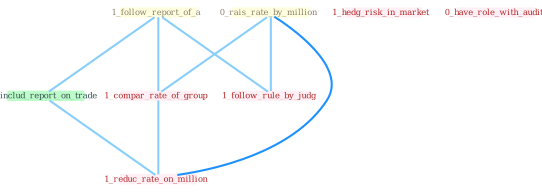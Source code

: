 Graph G{ 
    node
    [shape=polygon,style=filled,width=.5,height=.06,color="#BDFCC9",fixedsize=true,fontsize=4,
    fontcolor="#2f4f4f"];
    {node
    [color="#ffffe0", fontcolor="#8b7d6b"] "0_rais_rate_by_million " "1_follow_report_of_a "}
{node [color="#fff0f5", fontcolor="#b22222"] "1_compar_rate_of_group " "1_follow_rule_by_judg " "1_hedg_risk_in_market " "1_reduc_rate_on_million " "0_have_role_with_audit "}
edge [color="#B0E2FF"];

	"0_rais_rate_by_million " -- "1_compar_rate_of_group " [w="1", color="#87cefa" ];
	"0_rais_rate_by_million " -- "1_follow_rule_by_judg " [w="1", color="#87cefa" ];
	"0_rais_rate_by_million " -- "1_reduc_rate_on_million " [w="2", color="#1e90ff" , len=0.8];
	"1_follow_report_of_a " -- "1_includ_report_on_trade " [w="1", color="#87cefa" ];
	"1_follow_report_of_a " -- "1_compar_rate_of_group " [w="1", color="#87cefa" ];
	"1_follow_report_of_a " -- "1_follow_rule_by_judg " [w="1", color="#87cefa" ];
	"1_includ_report_on_trade " -- "1_reduc_rate_on_million " [w="1", color="#87cefa" ];
	"1_compar_rate_of_group " -- "1_reduc_rate_on_million " [w="1", color="#87cefa" ];
}